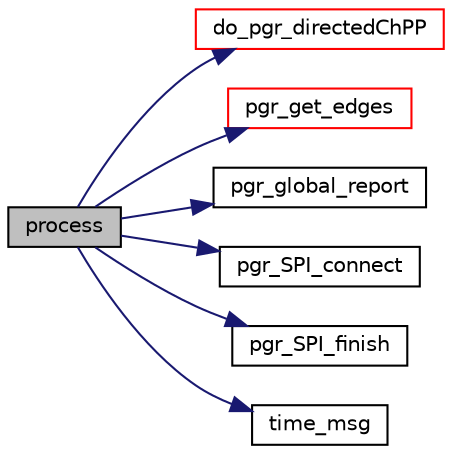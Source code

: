 digraph "process"
{
  edge [fontname="Helvetica",fontsize="10",labelfontname="Helvetica",labelfontsize="10"];
  node [fontname="Helvetica",fontsize="10",shape=record];
  rankdir="LR";
  Node1 [label="process",height=0.2,width=0.4,color="black", fillcolor="grey75", style="filled", fontcolor="black"];
  Node1 -> Node2 [color="midnightblue",fontsize="10",style="solid",fontname="Helvetica"];
  Node2 [label="do_pgr_directedChPP",height=0.2,width=0.4,color="red", fillcolor="white", style="filled",URL="$directedChPP__driver_8cpp.html#ab8d9c0e3fcfcc59b1de51dfdf2d073fc"];
  Node1 -> Node3 [color="midnightblue",fontsize="10",style="solid",fontname="Helvetica"];
  Node3 [label="pgr_get_edges",height=0.2,width=0.4,color="red", fillcolor="white", style="filled",URL="$edges__input_8c.html#af663e291b6bdfe777789be38b6bfcf76",tooltip="basic edge_sql "];
  Node1 -> Node4 [color="midnightblue",fontsize="10",style="solid",fontname="Helvetica"];
  Node4 [label="pgr_global_report",height=0.2,width=0.4,color="black", fillcolor="white", style="filled",URL="$e__report_8c.html#aa7833fe4baf65aa901e1129575e7deb2",tooltip="notice & error "];
  Node1 -> Node5 [color="midnightblue",fontsize="10",style="solid",fontname="Helvetica"];
  Node5 [label="pgr_SPI_connect",height=0.2,width=0.4,color="black", fillcolor="white", style="filled",URL="$postgres__connection_8c.html#aef5deb780b1cf78c56b1794ab826ac64"];
  Node1 -> Node6 [color="midnightblue",fontsize="10",style="solid",fontname="Helvetica"];
  Node6 [label="pgr_SPI_finish",height=0.2,width=0.4,color="black", fillcolor="white", style="filled",URL="$postgres__connection_8c.html#ae36e7862564b5e72c25c9e26ae8e355f"];
  Node1 -> Node7 [color="midnightblue",fontsize="10",style="solid",fontname="Helvetica"];
  Node7 [label="time_msg",height=0.2,width=0.4,color="black", fillcolor="white", style="filled",URL="$time__msg_8c.html#a989d9723eb6d9be4cbf1214136286dbe"];
}
